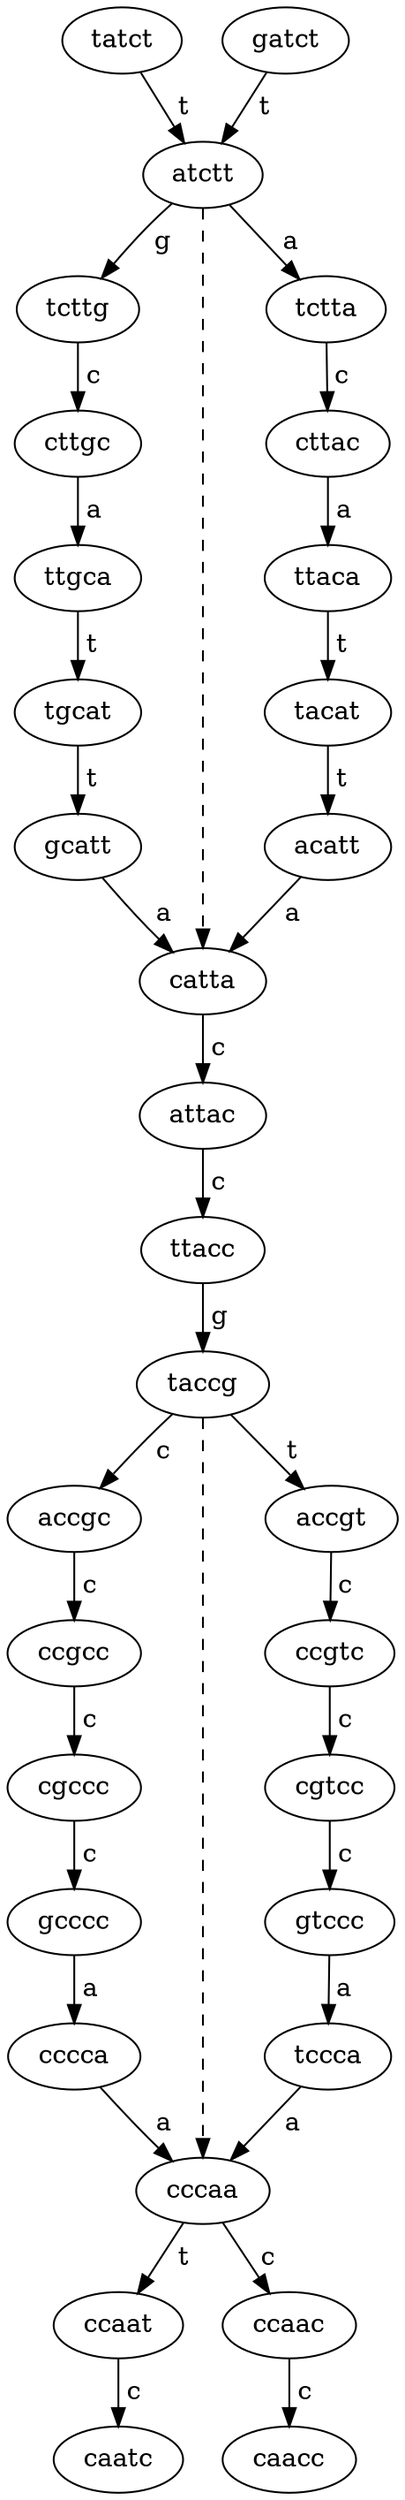 digraph sample{
 nodesep="0.3";
ranksep="0.3";
 	"tatct" -> "atctt" [ label = " t" ];
	"atctt" -> "tcttg" [ label = " g" ];
	"tcttg" -> "cttgc" [ label = " c" ];
	"atctt" -> "catta" [ style = "dashed" ];
	"cttgc" -> "ttgca" [ label = " a" ];
	"ttgca" -> "tgcat" [ label = " t" ];
	"tgcat" -> "gcatt" [ label = " t" ];
	"gcatt" -> "catta" [ label = " a" ];
	"catta" -> "attac" [ label = " c" ];
	"attac" -> "ttacc" [ label = " c" ];
	"ttacc" -> "taccg" [ label = " g" ];
	"taccg" -> "accgc" [ label = " c" ];
	"accgc" -> "ccgcc" [ label = " c" ];
	"ccgcc" -> "cgccc" [ label = " c" ];
	"cgccc" -> "gcccc" [ label = " c" ];
	"gcccc" -> "cccca" [ label = " a" ];
	"cccca" -> "cccaa" [ label = " a" ];
	"cccaa" -> "ccaat" [ label = " t" ];
	"ccaat" -> "caatc" [ label = " c" ];
	"gatct" -> "atctt" [ label = " t" ];
	"atctt" -> "tctta" [ label = " a" ];
	"tctta" -> "cttac" [ label = " c" ];
	"cttac" -> "ttaca" [ label = " a" ];
	"ttaca" -> "tacat" [ label = " t" ];
	"tacat" -> "acatt" [ label = " t" ];
	"acatt" -> "catta" [ label = " a" ];
	"taccg" -> "accgt" [ label = " t" ];
	"accgt" -> "ccgtc" [ label = " c" ];
	"ccgtc" -> "cgtcc" [ label = " c" ];
	"taccg" -> "cccaa" [ style = "dashed" ];
	"cgtcc" -> "gtccc" [ label = " c" ];
	"gtccc" -> "tccca" [ label = " a" ];
	"tccca" -> "cccaa" [ label = " a" ];
	"cccaa" -> "ccaac" [ label = " c" ];
	"ccaac" -> "caacc" [ label = " c" ];
}
